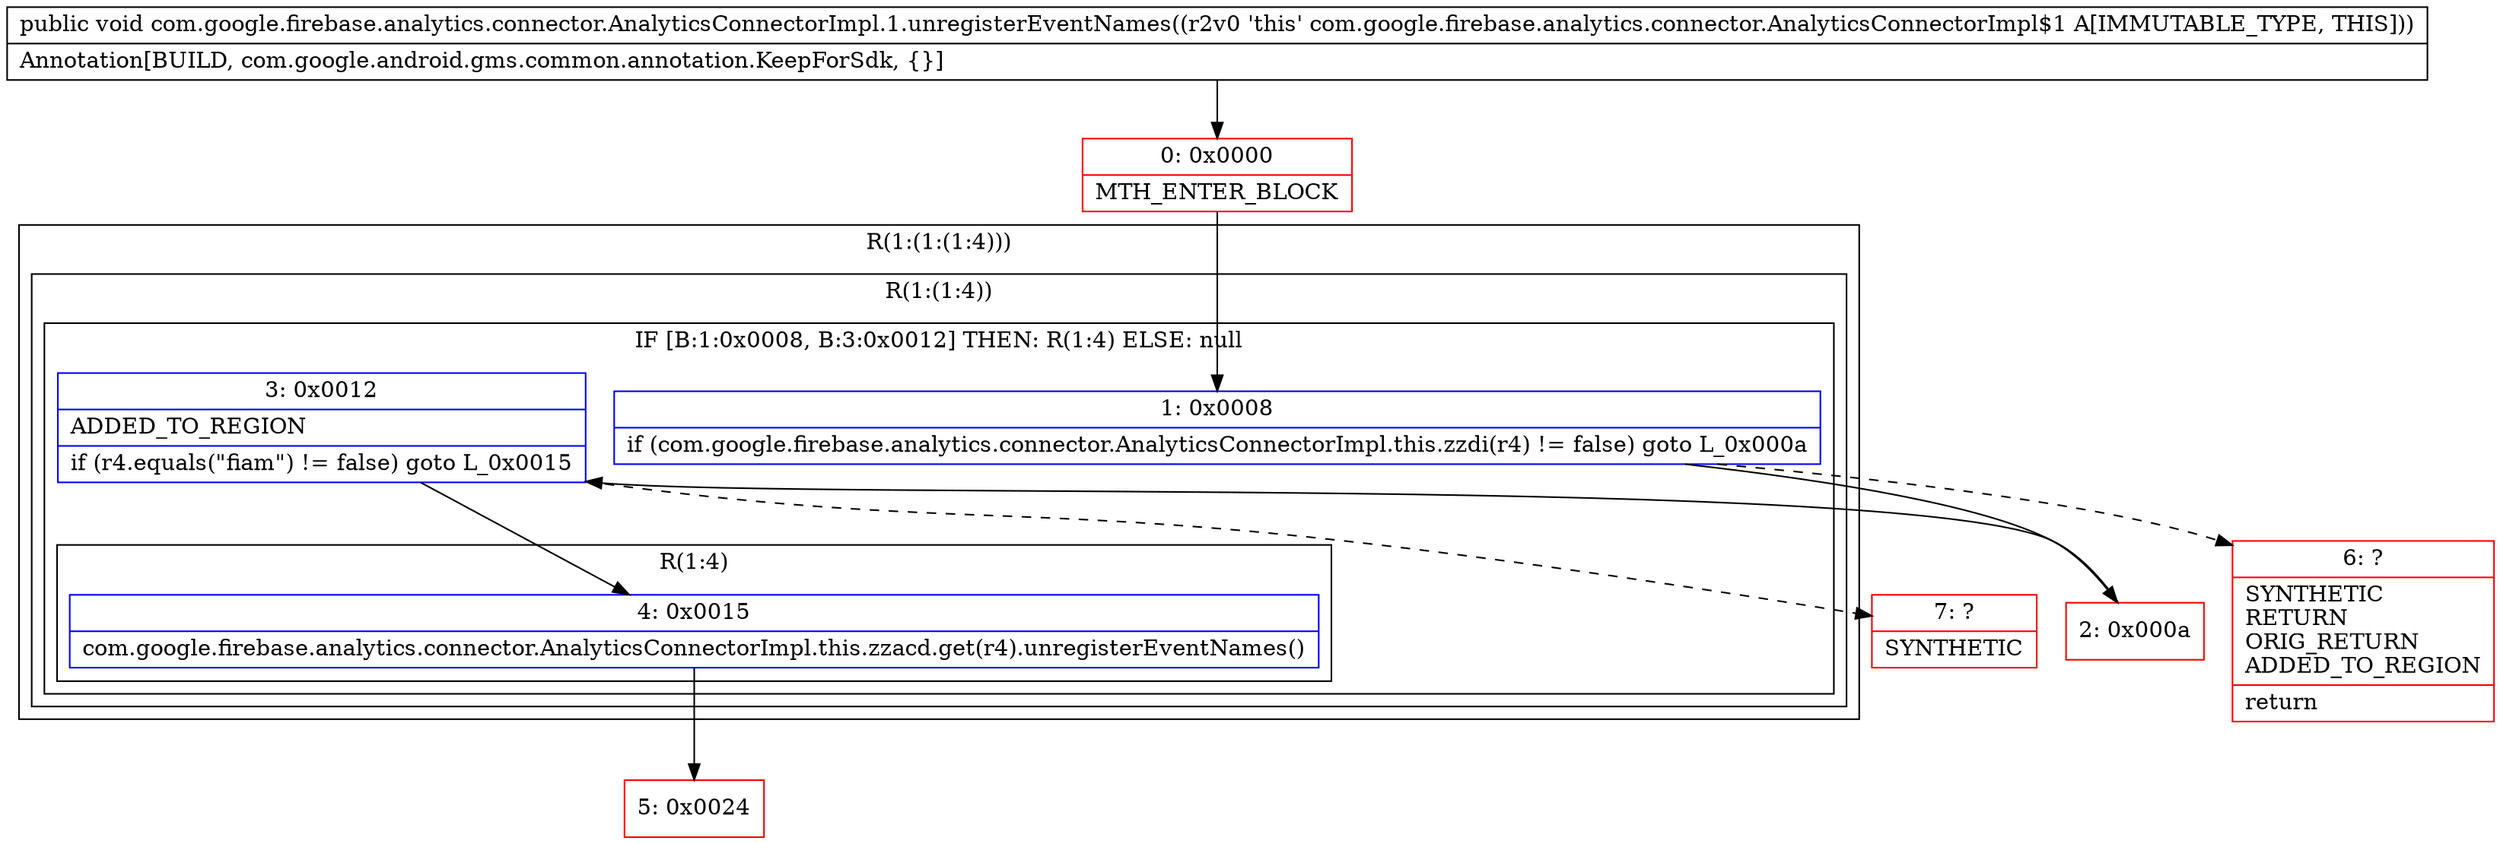 digraph "CFG forcom.google.firebase.analytics.connector.AnalyticsConnectorImpl.1.unregisterEventNames()V" {
subgraph cluster_Region_1723947309 {
label = "R(1:(1:(1:4)))";
node [shape=record,color=blue];
subgraph cluster_Region_141139763 {
label = "R(1:(1:4))";
node [shape=record,color=blue];
subgraph cluster_IfRegion_1023581036 {
label = "IF [B:1:0x0008, B:3:0x0012] THEN: R(1:4) ELSE: null";
node [shape=record,color=blue];
Node_1 [shape=record,label="{1\:\ 0x0008|if (com.google.firebase.analytics.connector.AnalyticsConnectorImpl.this.zzdi(r4) != false) goto L_0x000a\l}"];
Node_3 [shape=record,label="{3\:\ 0x0012|ADDED_TO_REGION\l|if (r4.equals(\"fiam\") != false) goto L_0x0015\l}"];
subgraph cluster_Region_683520185 {
label = "R(1:4)";
node [shape=record,color=blue];
Node_4 [shape=record,label="{4\:\ 0x0015|com.google.firebase.analytics.connector.AnalyticsConnectorImpl.this.zzacd.get(r4).unregisterEventNames()\l}"];
}
}
}
}
Node_0 [shape=record,color=red,label="{0\:\ 0x0000|MTH_ENTER_BLOCK\l}"];
Node_2 [shape=record,color=red,label="{2\:\ 0x000a}"];
Node_5 [shape=record,color=red,label="{5\:\ 0x0024}"];
Node_6 [shape=record,color=red,label="{6\:\ ?|SYNTHETIC\lRETURN\lORIG_RETURN\lADDED_TO_REGION\l|return\l}"];
Node_7 [shape=record,color=red,label="{7\:\ ?|SYNTHETIC\l}"];
MethodNode[shape=record,label="{public void com.google.firebase.analytics.connector.AnalyticsConnectorImpl.1.unregisterEventNames((r2v0 'this' com.google.firebase.analytics.connector.AnalyticsConnectorImpl$1 A[IMMUTABLE_TYPE, THIS]))  | Annotation[BUILD, com.google.android.gms.common.annotation.KeepForSdk, \{\}]\l}"];
MethodNode -> Node_0;
Node_1 -> Node_2;
Node_1 -> Node_6[style=dashed];
Node_3 -> Node_4;
Node_3 -> Node_7[style=dashed];
Node_4 -> Node_5;
Node_0 -> Node_1;
Node_2 -> Node_3;
}

